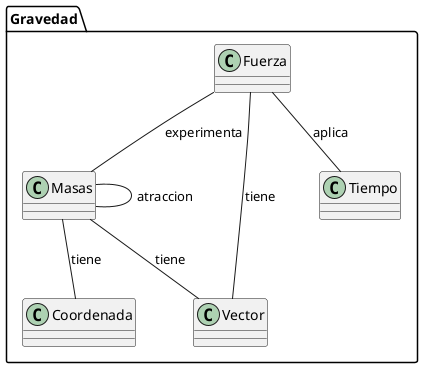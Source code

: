 @startuml
package Gravedad {

  class Masas {

  }

  class Fuerza {

  }

  class Coordenada {

  }

  class Vector {

  }

  class Tiempo {

  }
  
  Fuerza -- Tiempo : "aplica"
  Masas -- Coordenada : "tiene"
  Masas -- Vector : "tiene"
  Masas -- Masas : "atraccion"
  Fuerza -- Masas : "experimenta"
  Fuerza -- Vector : "tiene"
  
}
@enduml
